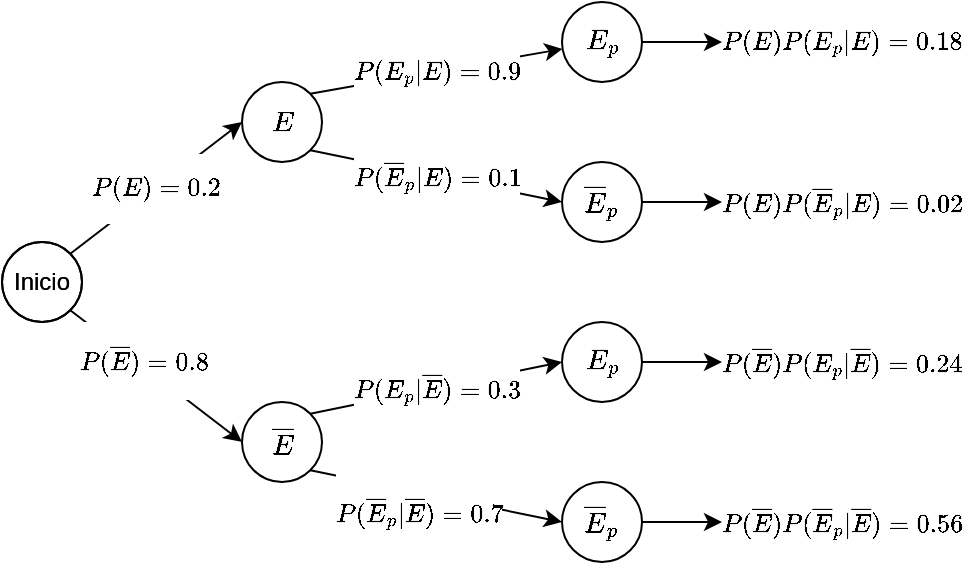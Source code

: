 <mxfile version="16.5.1" type="device"><diagram id="mS6xhfkPyWaVSk9TMCQr" name="Page-1"><mxGraphModel dx="868" dy="553" grid="1" gridSize="10" guides="1" tooltips="1" connect="1" arrows="1" fold="1" page="1" pageScale="1" pageWidth="850" pageHeight="1100" math="1" shadow="0"><root><mxCell id="0"/><mxCell id="1" parent="0"/><mxCell id="8eBWeJnn_hkcJY0LYiXI-4" value="$$P(E)=0.2$$" style="rounded=0;orthogonalLoop=1;jettySize=auto;html=1;exitX=1;exitY=0;exitDx=0;exitDy=0;entryX=0;entryY=0.5;entryDx=0;entryDy=0;labelBackgroundColor=default;" parent="1" source="8eBWeJnn_hkcJY0LYiXI-1" target="8eBWeJnn_hkcJY0LYiXI-2" edge="1"><mxGeometry relative="1" as="geometry"/></mxCell><mxCell id="8eBWeJnn_hkcJY0LYiXI-5" style="edgeStyle=none;rounded=0;orthogonalLoop=1;jettySize=auto;html=1;exitX=1;exitY=1;exitDx=0;exitDy=0;entryX=0;entryY=0.5;entryDx=0;entryDy=0;labelBackgroundColor=default;" parent="1" source="8eBWeJnn_hkcJY0LYiXI-1" target="8eBWeJnn_hkcJY0LYiXI-3" edge="1"><mxGeometry relative="1" as="geometry"/></mxCell><mxCell id="8eBWeJnn_hkcJY0LYiXI-18" value="$$P(\overline E)=0.8$$" style="edgeLabel;html=1;align=center;verticalAlign=middle;resizable=0;points=[];labelBackgroundColor=default;" parent="8eBWeJnn_hkcJY0LYiXI-5" vertex="1" connectable="0"><mxGeometry x="-0.188" y="3" relative="1" as="geometry"><mxPoint as="offset"/></mxGeometry></mxCell><mxCell id="8eBWeJnn_hkcJY0LYiXI-1" value="Inicio" style="ellipse;whiteSpace=wrap;html=1;labelBackgroundColor=none;" parent="1" vertex="1"><mxGeometry x="40" y="320" width="40" height="40" as="geometry"/></mxCell><mxCell id="8eBWeJnn_hkcJY0LYiXI-13" value="&lt;span style=&quot;color: rgb(0, 0, 0); font-family: helvetica; font-size: 11px; font-style: normal; font-weight: 400; letter-spacing: normal; text-align: center; text-indent: 0px; text-transform: none; word-spacing: 0px; display: inline; float: none;&quot;&gt;$$P(E_p|E)=0.9$$&lt;/span&gt;" style="edgeStyle=none;rounded=0;orthogonalLoop=1;jettySize=auto;html=1;exitX=1;exitY=0;exitDx=0;exitDy=0;labelBackgroundColor=default;" parent="1" source="8eBWeJnn_hkcJY0LYiXI-2" target="8eBWeJnn_hkcJY0LYiXI-7" edge="1"><mxGeometry relative="1" as="geometry"/></mxCell><mxCell id="8eBWeJnn_hkcJY0LYiXI-14" value="&lt;span style=&quot;color: rgb(0, 0, 0); font-family: helvetica; font-size: 11px; font-style: normal; font-weight: 400; letter-spacing: normal; text-align: center; text-indent: 0px; text-transform: none; word-spacing: 0px; display: inline; float: none;&quot;&gt;$$P(\overline E_p|E)=0.1$$&lt;/span&gt;" style="edgeStyle=none;rounded=0;orthogonalLoop=1;jettySize=auto;html=1;exitX=1;exitY=1;exitDx=0;exitDy=0;entryX=0;entryY=0.5;entryDx=0;entryDy=0;labelBackgroundColor=default;" parent="1" source="8eBWeJnn_hkcJY0LYiXI-2" target="8eBWeJnn_hkcJY0LYiXI-8" edge="1"><mxGeometry relative="1" as="geometry"/></mxCell><mxCell id="8eBWeJnn_hkcJY0LYiXI-2" value="$$E$$" style="ellipse;whiteSpace=wrap;html=1;labelBackgroundColor=none;fillColor=none;" parent="1" vertex="1"><mxGeometry x="160" y="240" width="40" height="40" as="geometry"/></mxCell><mxCell id="8eBWeJnn_hkcJY0LYiXI-15" value="&lt;span style=&quot;font-family: &amp;quot;helvetica&amp;quot;&quot;&gt;$$P(E_p|\overline E)=0.3$$&lt;/span&gt;" style="edgeStyle=none;rounded=0;orthogonalLoop=1;jettySize=auto;html=1;exitX=1;exitY=0;exitDx=0;exitDy=0;entryX=0;entryY=0.5;entryDx=0;entryDy=0;labelBackgroundColor=default;" parent="1" source="8eBWeJnn_hkcJY0LYiXI-3" target="8eBWeJnn_hkcJY0LYiXI-9" edge="1"><mxGeometry relative="1" as="geometry"/></mxCell><mxCell id="8eBWeJnn_hkcJY0LYiXI-16" value="&lt;span style=&quot;font-family: &amp;quot;helvetica&amp;quot;&quot;&gt;$$P(\overline E_p|\overline E)=0.7$$&lt;/span&gt;" style="edgeStyle=none;rounded=0;orthogonalLoop=1;jettySize=auto;html=1;entryX=0;entryY=0.5;entryDx=0;entryDy=0;labelBackgroundColor=default;exitX=1;exitY=1;exitDx=0;exitDy=0;" parent="1" source="8eBWeJnn_hkcJY0LYiXI-3" target="8eBWeJnn_hkcJY0LYiXI-10" edge="1"><mxGeometry x="-0.116" y="-10" relative="1" as="geometry"><mxPoint as="offset"/></mxGeometry></mxCell><mxCell id="8eBWeJnn_hkcJY0LYiXI-3" value="$$\overline E$$" style="ellipse;whiteSpace=wrap;html=1;labelBackgroundColor=none;fillColor=none;" parent="1" vertex="1"><mxGeometry x="160" y="400" width="40" height="40" as="geometry"/></mxCell><mxCell id="8eBWeJnn_hkcJY0LYiXI-24" value="" style="edgeStyle=none;rounded=0;orthogonalLoop=1;jettySize=auto;html=1;labelBackgroundColor=none;" parent="1" source="8eBWeJnn_hkcJY0LYiXI-7" edge="1"><mxGeometry relative="1" as="geometry"><mxPoint x="400" y="220" as="targetPoint"/></mxGeometry></mxCell><mxCell id="8eBWeJnn_hkcJY0LYiXI-7" value="$$E_p$$" style="ellipse;whiteSpace=wrap;html=1;labelBackgroundColor=none;fillColor=none;" parent="1" vertex="1"><mxGeometry x="320" y="200" width="40" height="40" as="geometry"/></mxCell><mxCell id="8eBWeJnn_hkcJY0LYiXI-30" style="edgeStyle=none;rounded=0;orthogonalLoop=1;jettySize=auto;html=1;exitX=1;exitY=0.5;exitDx=0;exitDy=0;entryX=0;entryY=0.5;entryDx=0;entryDy=0;labelBackgroundColor=none;" parent="1" source="8eBWeJnn_hkcJY0LYiXI-8" target="8eBWeJnn_hkcJY0LYiXI-26" edge="1"><mxGeometry relative="1" as="geometry"/></mxCell><mxCell id="8eBWeJnn_hkcJY0LYiXI-8" value="$$\overline E_p&lt;br&gt;$$" style="ellipse;whiteSpace=wrap;html=1;labelBackgroundColor=none;fillColor=none;" parent="1" vertex="1"><mxGeometry x="320" y="280" width="40" height="40" as="geometry"/></mxCell><mxCell id="8eBWeJnn_hkcJY0LYiXI-31" style="edgeStyle=none;rounded=0;orthogonalLoop=1;jettySize=auto;html=1;exitX=1;exitY=0.5;exitDx=0;exitDy=0;labelBackgroundColor=none;" parent="1" source="8eBWeJnn_hkcJY0LYiXI-9" target="8eBWeJnn_hkcJY0LYiXI-27" edge="1"><mxGeometry relative="1" as="geometry"/></mxCell><mxCell id="8eBWeJnn_hkcJY0LYiXI-9" value="$$E_p$$" style="ellipse;whiteSpace=wrap;html=1;labelBackgroundColor=none;fillColor=none;" parent="1" vertex="1"><mxGeometry x="320" y="360" width="40" height="40" as="geometry"/></mxCell><mxCell id="8eBWeJnn_hkcJY0LYiXI-32" value="" style="edgeStyle=none;rounded=0;orthogonalLoop=1;jettySize=auto;html=1;labelBackgroundColor=none;" parent="1" source="8eBWeJnn_hkcJY0LYiXI-10" target="8eBWeJnn_hkcJY0LYiXI-28" edge="1"><mxGeometry relative="1" as="geometry"/></mxCell><mxCell id="8eBWeJnn_hkcJY0LYiXI-10" value="$$\overline E_p&lt;br&gt;$$" style="ellipse;whiteSpace=wrap;html=1;labelBackgroundColor=none;fillColor=none;" parent="1" vertex="1"><mxGeometry x="320" y="440" width="40" height="40" as="geometry"/></mxCell><mxCell id="8eBWeJnn_hkcJY0LYiXI-25" value="&lt;span style=&quot;font-size: 11px&quot;&gt;$$P(E)P(E_p|E)=0.18$$&lt;/span&gt;" style="whiteSpace=wrap;html=1;strokeColor=none;labelBackgroundColor=none;fillColor=none;" parent="1" vertex="1"><mxGeometry x="400" y="200" width="120" height="40" as="geometry"/></mxCell><mxCell id="8eBWeJnn_hkcJY0LYiXI-26" value="&lt;span style=&quot;font-size: 11px&quot;&gt;$$P(E)P(\overline E_p|E)=0.02$$&lt;/span&gt;" style="whiteSpace=wrap;html=1;strokeColor=none;labelBackgroundColor=none;fillColor=none;" parent="1" vertex="1"><mxGeometry x="400" y="280" width="120" height="40" as="geometry"/></mxCell><mxCell id="8eBWeJnn_hkcJY0LYiXI-27" value="&lt;span style=&quot;font-size: 11px&quot;&gt;$$P(\overline E)P(E_p|\overline E)=0.24$$&lt;/span&gt;" style="whiteSpace=wrap;html=1;strokeColor=none;labelBackgroundColor=none;fillColor=none;" parent="1" vertex="1"><mxGeometry x="400" y="360" width="120" height="40" as="geometry"/></mxCell><mxCell id="8eBWeJnn_hkcJY0LYiXI-28" value="&lt;span style=&quot;font-size: 11px&quot;&gt;$$P(\overline E)P(\overline E_p|\overline E)=0.56$$&lt;/span&gt;" style="whiteSpace=wrap;html=1;strokeColor=none;labelBackgroundColor=none;fillColor=none;" parent="1" vertex="1"><mxGeometry x="400" y="440" width="120" height="40" as="geometry"/></mxCell><mxCell id="8eBWeJnn_hkcJY0LYiXI-34" value="Inicio" style="ellipse;whiteSpace=wrap;html=1;labelBackgroundColor=none;fillColor=none;" parent="1" vertex="1"><mxGeometry x="40" y="320" width="40" height="40" as="geometry"/></mxCell></root></mxGraphModel></diagram></mxfile>